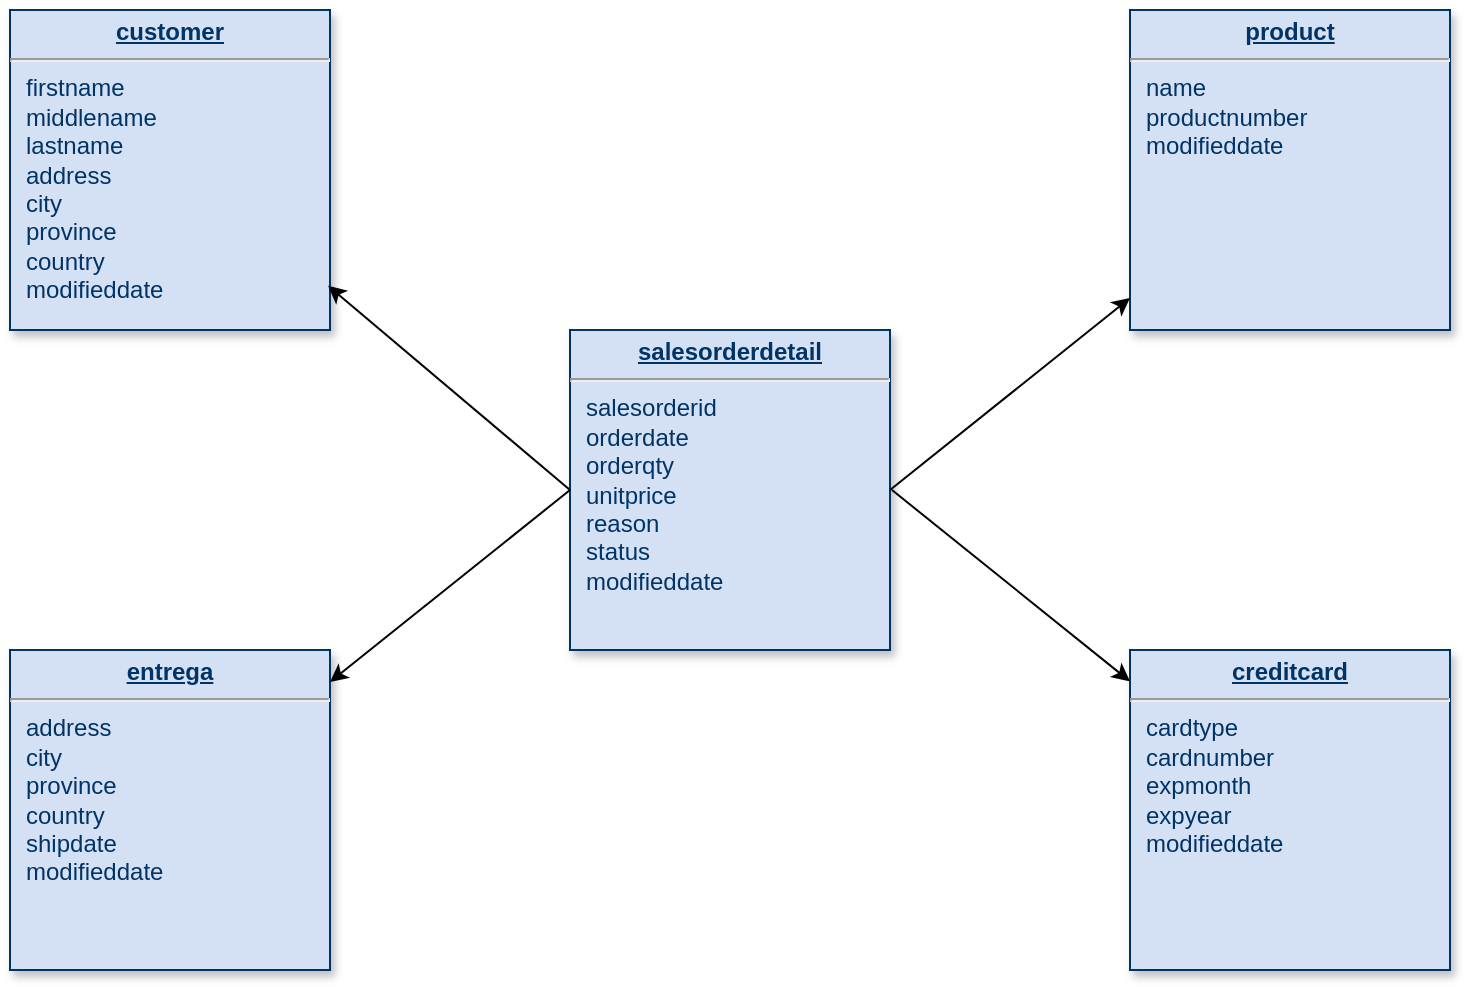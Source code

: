 <mxfile version="13.7.9" type="device"><diagram name="Page-1" id="efa7a0a1-bf9b-a30e-e6df-94a7791c09e9"><mxGraphModel dx="2292" dy="904" grid="1" gridSize="10" guides="1" tooltips="1" connect="1" arrows="1" fold="1" page="0" pageScale="1" pageWidth="826" pageHeight="1169" background="#ffffff" math="0" shadow="0"><root><mxCell id="0"/><mxCell id="1" parent="0"/><mxCell id="W1RcKgLJqlA5GZzEUDB9-114" value="&lt;p style=&quot;margin: 0px ; margin-top: 4px ; text-align: center ; text-decoration: underline&quot;&gt;&lt;b&gt;salesorderdetail&lt;/b&gt;&lt;/p&gt;&lt;hr&gt;&lt;p style=&quot;margin: 0px ; margin-left: 8px&quot;&gt;salesorderid&lt;/p&gt;&lt;p style=&quot;margin: 0px ; margin-left: 8px&quot;&gt;orderdate&lt;/p&gt;&lt;p style=&quot;margin: 0px ; margin-left: 8px&quot;&gt;orderqty&lt;/p&gt;&lt;p style=&quot;margin: 0px ; margin-left: 8px&quot;&gt;unitprice&lt;/p&gt;&lt;p style=&quot;margin: 0px ; margin-left: 8px&quot;&gt;reason&lt;/p&gt;&lt;p style=&quot;margin: 0px ; margin-left: 8px&quot;&gt;status&lt;/p&gt;&lt;p style=&quot;margin: 0px ; margin-left: 8px&quot;&gt;modifieddate&lt;/p&gt;&lt;p style=&quot;margin: 0px ; margin-left: 8px&quot;&gt;&lt;br&gt;&lt;/p&gt;" style="verticalAlign=top;align=left;overflow=fill;fontSize=12;fontFamily=Helvetica;html=1;strokeColor=#003366;shadow=1;fillColor=#D4E1F5;fontColor=#003366" parent="1" vertex="1"><mxGeometry x="-680" y="40.0" width="160" height="160" as="geometry"/></mxCell><mxCell id="W1RcKgLJqlA5GZzEUDB9-115" value="&lt;p style=&quot;margin: 0px ; margin-top: 4px ; text-align: center ; text-decoration: underline&quot;&gt;&lt;b&gt;product&lt;/b&gt;&lt;/p&gt;&lt;hr&gt;&lt;p style=&quot;margin: 0px ; margin-left: 8px&quot;&gt;name&lt;/p&gt;&lt;p style=&quot;margin: 0px ; margin-left: 8px&quot;&gt;productnumber&lt;/p&gt;&lt;p style=&quot;margin: 0px ; margin-left: 8px&quot;&gt;modifieddate&lt;/p&gt;" style="verticalAlign=top;align=left;overflow=fill;fontSize=12;fontFamily=Helvetica;html=1;strokeColor=#003366;shadow=1;fillColor=#D4E1F5;fontColor=#003366" parent="1" vertex="1"><mxGeometry x="-400" y="-120.0" width="160" height="160" as="geometry"/></mxCell><mxCell id="W1RcKgLJqlA5GZzEUDB9-116" value="&lt;p style=&quot;margin: 0px ; margin-top: 4px ; text-align: center ; text-decoration: underline&quot;&gt;&lt;b&gt;creditcard&lt;/b&gt;&lt;/p&gt;&lt;hr&gt;&lt;p style=&quot;margin: 0px ; margin-left: 8px&quot;&gt;cardtype&lt;/p&gt;&lt;p style=&quot;margin: 0px ; margin-left: 8px&quot;&gt;cardnumber&lt;/p&gt;&lt;p style=&quot;margin: 0px ; margin-left: 8px&quot;&gt;expmonth&lt;/p&gt;&lt;p style=&quot;margin: 0px ; margin-left: 8px&quot;&gt;expyear&lt;/p&gt;&lt;p style=&quot;margin: 0px ; margin-left: 8px&quot;&gt;modifieddate&lt;br&gt;&lt;/p&gt;" style="verticalAlign=top;align=left;overflow=fill;fontSize=12;fontFamily=Helvetica;html=1;strokeColor=#003366;shadow=1;fillColor=#D4E1F5;fontColor=#003366" parent="1" vertex="1"><mxGeometry x="-400" y="200.0" width="160" height="160" as="geometry"/></mxCell><mxCell id="W1RcKgLJqlA5GZzEUDB9-117" value="&lt;p style=&quot;margin: 0px ; margin-top: 4px ; text-align: center ; text-decoration: underline&quot;&gt;&lt;b&gt;customer&lt;/b&gt;&lt;/p&gt;&lt;hr&gt;&lt;p style=&quot;margin: 0px ; margin-left: 8px&quot;&gt;firstname&lt;/p&gt;&lt;p style=&quot;margin: 0px ; margin-left: 8px&quot;&gt;middlename&lt;/p&gt;&lt;p style=&quot;margin: 0px ; margin-left: 8px&quot;&gt;lastname&lt;/p&gt;&lt;p style=&quot;margin: 0px ; margin-left: 8px&quot;&gt;address&lt;/p&gt;&lt;p style=&quot;margin: 0px ; margin-left: 8px&quot;&gt;city&lt;/p&gt;&lt;p style=&quot;margin: 0px ; margin-left: 8px&quot;&gt;province&lt;/p&gt;&lt;p style=&quot;margin: 0px ; margin-left: 8px&quot;&gt;country&lt;/p&gt;&lt;p style=&quot;margin: 0px ; margin-left: 8px&quot;&gt;modifieddate&lt;/p&gt;&lt;p style=&quot;margin: 0px ; margin-left: 8px&quot;&gt;&lt;br&gt;&lt;/p&gt;" style="verticalAlign=top;align=left;overflow=fill;fontSize=12;fontFamily=Helvetica;html=1;strokeColor=#003366;shadow=1;fillColor=#D4E1F5;fontColor=#003366" parent="1" vertex="1"><mxGeometry x="-960" y="-120.0" width="160" height="160" as="geometry"/></mxCell><mxCell id="U17cAzjVIvQP85XPGEUa-1" value="" style="endArrow=classic;html=1;exitX=1;exitY=0.5;exitDx=0;exitDy=0;" parent="1" source="W1RcKgLJqlA5GZzEUDB9-114" target="W1RcKgLJqlA5GZzEUDB9-115" edge="1"><mxGeometry width="50" height="50" relative="1" as="geometry"><mxPoint x="-700" y="20" as="sourcePoint"/><mxPoint x="-650" y="-30" as="targetPoint"/></mxGeometry></mxCell><mxCell id="U17cAzjVIvQP85XPGEUa-2" value="" style="endArrow=classic;html=1;" parent="1" target="W1RcKgLJqlA5GZzEUDB9-116" edge="1"><mxGeometry width="50" height="50" relative="1" as="geometry"><mxPoint x="-519" y="120" as="sourcePoint"/><mxPoint x="-570" y="280" as="targetPoint"/></mxGeometry></mxCell><mxCell id="U17cAzjVIvQP85XPGEUa-3" value="" style="endArrow=classic;html=1;entryX=0.994;entryY=0.862;entryDx=0;entryDy=0;entryPerimeter=0;exitX=0;exitY=0.5;exitDx=0;exitDy=0;" parent="1" source="W1RcKgLJqlA5GZzEUDB9-114" target="W1RcKgLJqlA5GZzEUDB9-117" edge="1"><mxGeometry width="50" height="50" relative="1" as="geometry"><mxPoint x="-910" y="240" as="sourcePoint"/><mxPoint x="-860" y="190" as="targetPoint"/></mxGeometry></mxCell><mxCell id="xvdYAc6kjx67Es01gvrq-1" value="&lt;p style=&quot;margin: 0px ; margin-top: 4px ; text-align: center ; text-decoration: underline&quot;&gt;&lt;b&gt;entrega&lt;/b&gt;&lt;/p&gt;&lt;hr&gt;&lt;p style=&quot;margin: 0px ; margin-left: 8px&quot;&gt;&lt;span&gt;address&lt;/span&gt;&lt;br&gt;&lt;/p&gt;&lt;p style=&quot;margin: 0px ; margin-left: 8px&quot;&gt;city&lt;/p&gt;&lt;p style=&quot;margin: 0px ; margin-left: 8px&quot;&gt;province&lt;/p&gt;&lt;p style=&quot;margin: 0px ; margin-left: 8px&quot;&gt;country&lt;/p&gt;&lt;p style=&quot;margin: 0px ; margin-left: 8px&quot;&gt;shipdate&lt;/p&gt;&lt;p style=&quot;margin: 0px ; margin-left: 8px&quot;&gt;modifieddate&lt;/p&gt;&lt;p style=&quot;margin: 0px ; margin-left: 8px&quot;&gt;&lt;br&gt;&lt;/p&gt;" style="verticalAlign=top;align=left;overflow=fill;fontSize=12;fontFamily=Helvetica;html=1;strokeColor=#003366;shadow=1;fillColor=#D4E1F5;fontColor=#003366" vertex="1" parent="1"><mxGeometry x="-960" y="200.0" width="160" height="160" as="geometry"/></mxCell><mxCell id="xvdYAc6kjx67Es01gvrq-2" value="" style="endArrow=classic;html=1;exitX=0;exitY=0.5;exitDx=0;exitDy=0;" edge="1" parent="1" source="W1RcKgLJqlA5GZzEUDB9-114" target="xvdYAc6kjx67Es01gvrq-1"><mxGeometry width="50" height="50" relative="1" as="geometry"><mxPoint x="-670" y="130.0" as="sourcePoint"/><mxPoint x="-790.96" y="27.92" as="targetPoint"/></mxGeometry></mxCell></root></mxGraphModel></diagram></mxfile>